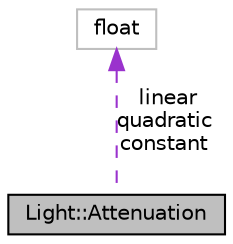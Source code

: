 digraph "Light::Attenuation"
{
 // INTERACTIVE_SVG=YES
 // LATEX_PDF_SIZE
  edge [fontname="Helvetica",fontsize="10",labelfontname="Helvetica",labelfontsize="10"];
  node [fontname="Helvetica",fontsize="10",shape=record];
  Node1 [label="Light::Attenuation",height=0.2,width=0.4,color="black", fillcolor="grey75", style="filled", fontcolor="black",tooltip="Describes the light falloff behavior. Meaning its intensity depending on the distance of the lighten ..."];
  Node2 -> Node1 [dir="back",color="darkorchid3",fontsize="10",style="dashed",label=" linear\nquadratic\nconstant" ,fontname="Helvetica"];
  Node2 [label="float",height=0.2,width=0.4,color="grey75", fillcolor="white", style="filled",tooltip=" "];
}
